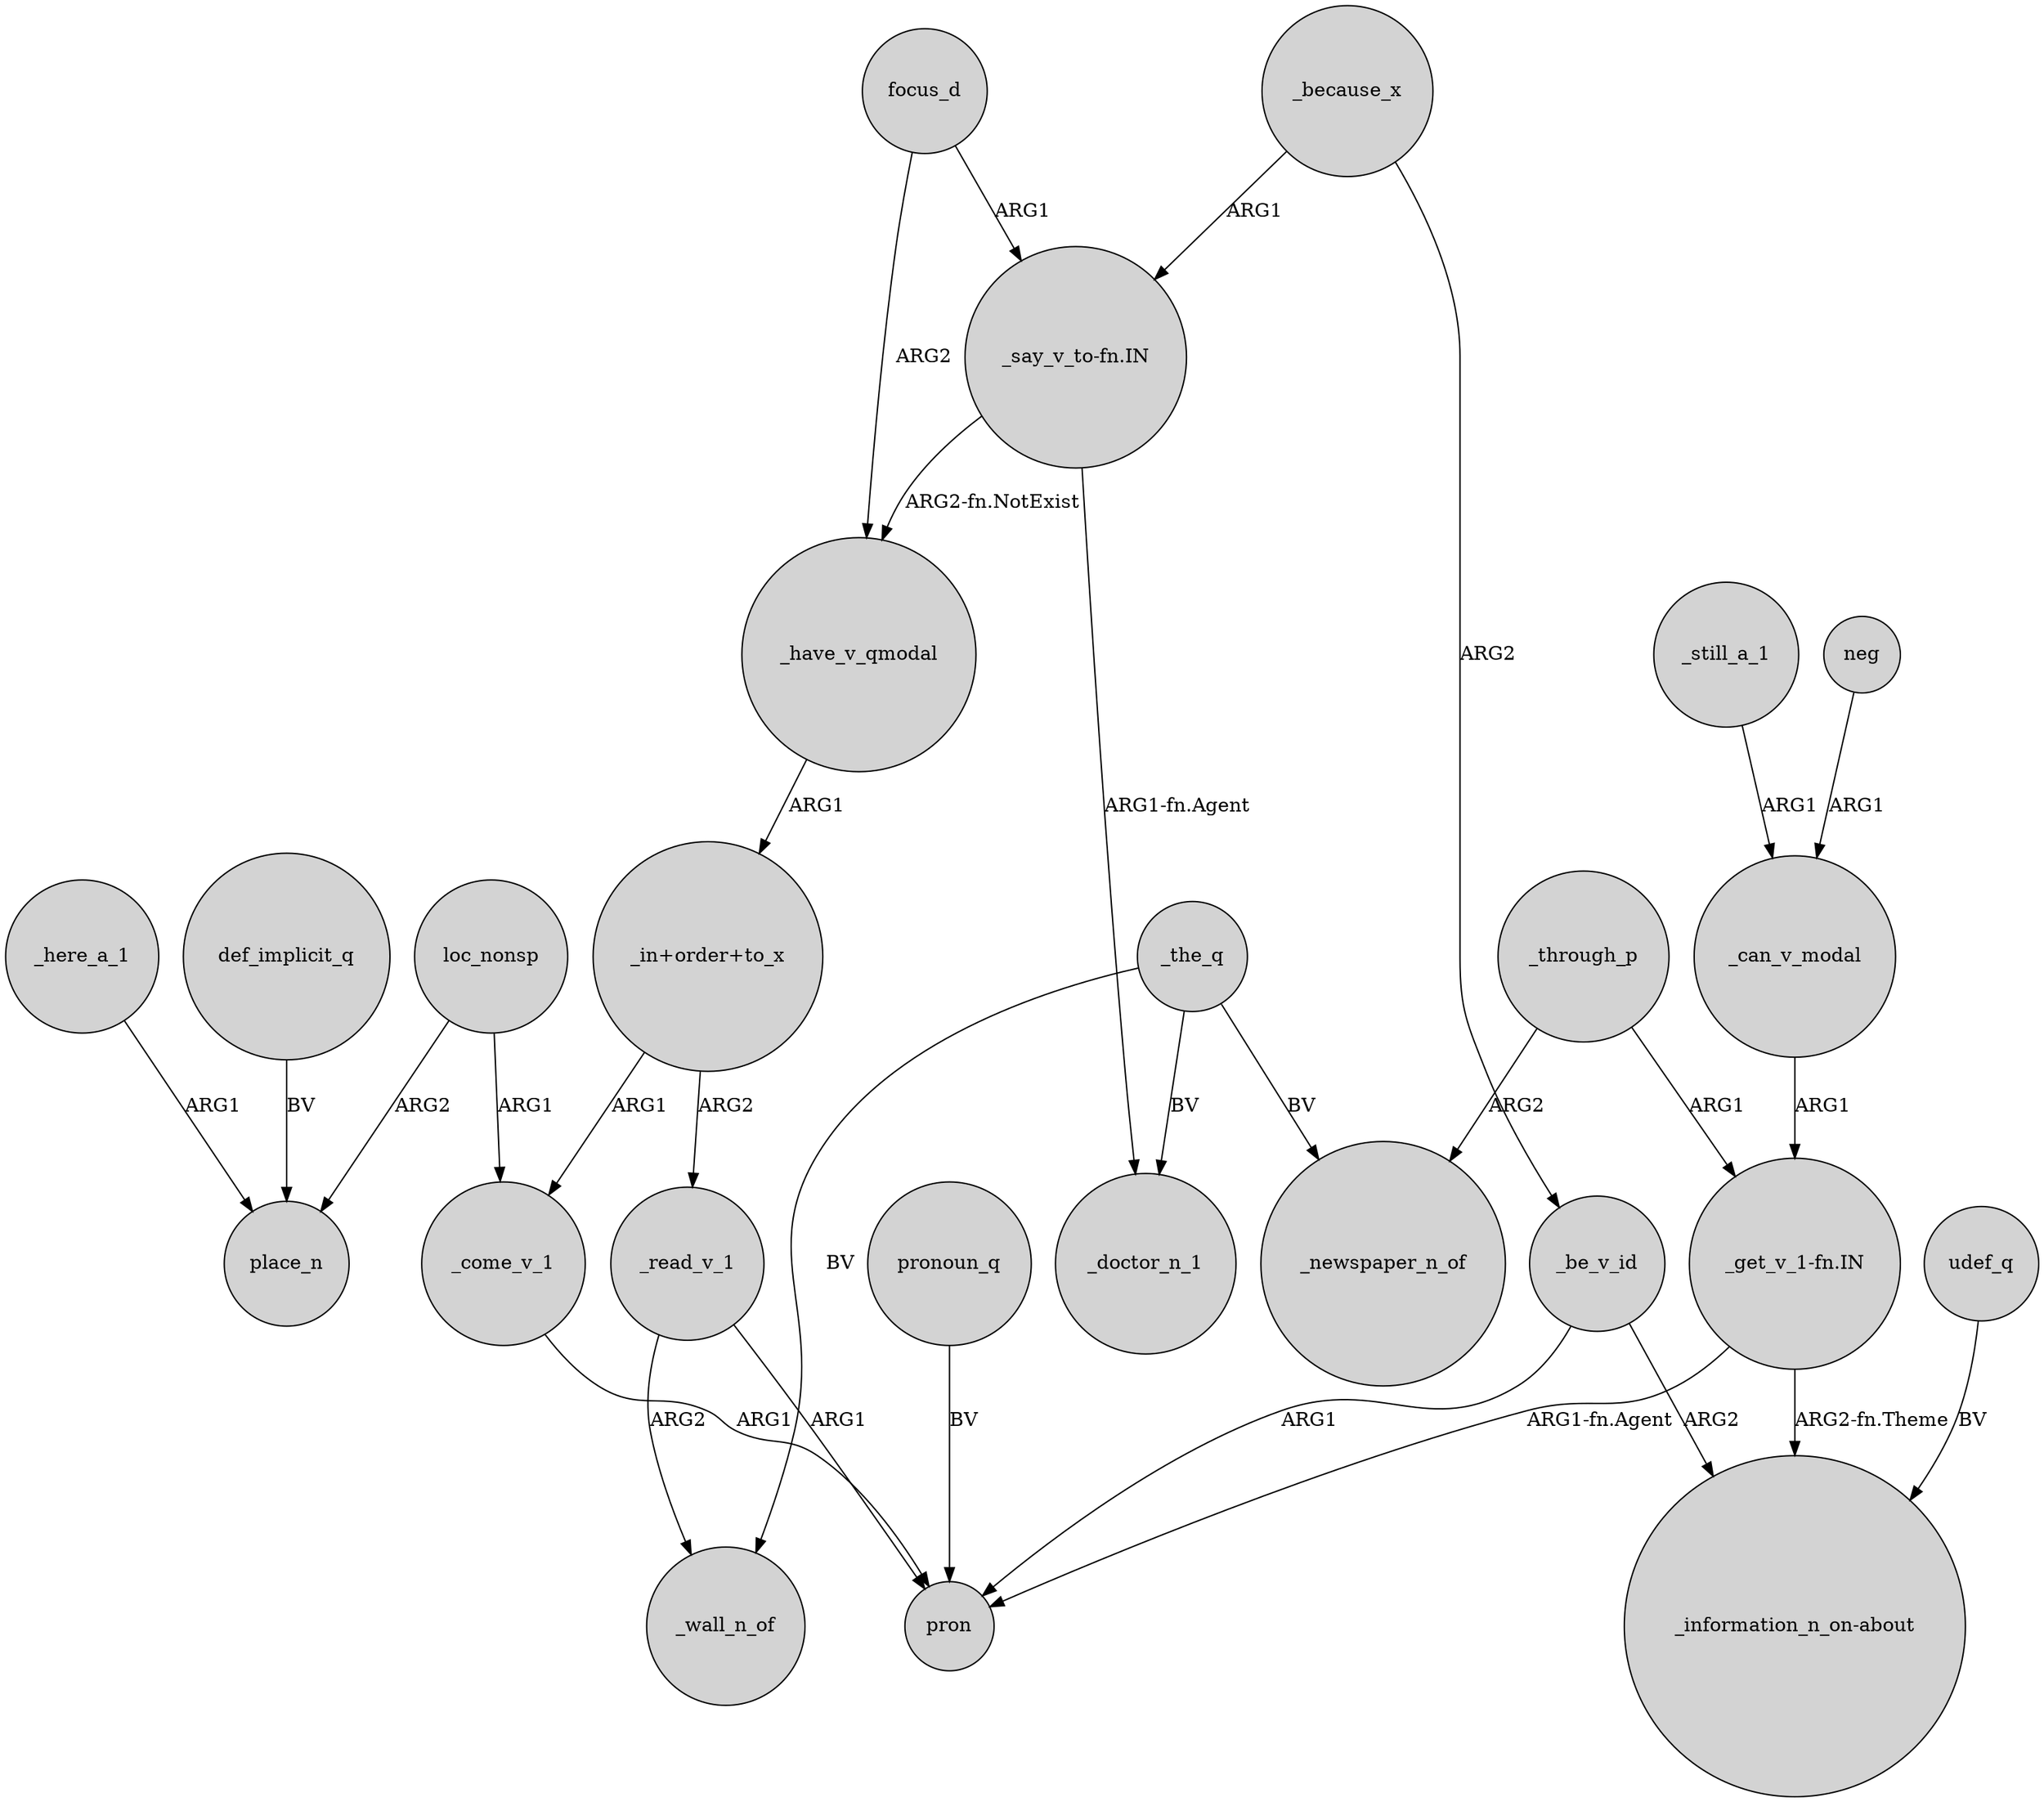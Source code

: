digraph {
	node [shape=circle style=filled]
	_here_a_1 -> place_n [label=ARG1]
	_the_q -> _doctor_n_1 [label=BV]
	focus_d -> _have_v_qmodal [label=ARG2]
	_still_a_1 -> _can_v_modal [label=ARG1]
	_the_q -> _wall_n_of [label=BV]
	_can_v_modal -> "_get_v_1-fn.IN" [label=ARG1]
	"_say_v_to-fn.IN" -> _doctor_n_1 [label="ARG1-fn.Agent"]
	def_implicit_q -> place_n [label=BV]
	"_in+order+to_x" -> _come_v_1 [label=ARG1]
	_be_v_id -> pron [label=ARG1]
	loc_nonsp -> _come_v_1 [label=ARG1]
	udef_q -> "_information_n_on-about" [label=BV]
	_have_v_qmodal -> "_in+order+to_x" [label=ARG1]
	pronoun_q -> pron [label=BV]
	_through_p -> "_get_v_1-fn.IN" [label=ARG1]
	_come_v_1 -> pron [label=ARG1]
	"_get_v_1-fn.IN" -> pron [label="ARG1-fn.Agent"]
	_be_v_id -> "_information_n_on-about" [label=ARG2]
	"_in+order+to_x" -> _read_v_1 [label=ARG2]
	_because_x -> _be_v_id [label=ARG2]
	loc_nonsp -> place_n [label=ARG2]
	_read_v_1 -> pron [label=ARG1]
	_read_v_1 -> _wall_n_of [label=ARG2]
	_the_q -> _newspaper_n_of [label=BV]
	_through_p -> _newspaper_n_of [label=ARG2]
	"_say_v_to-fn.IN" -> _have_v_qmodal [label="ARG2-fn.NotExist"]
	"_get_v_1-fn.IN" -> "_information_n_on-about" [label="ARG2-fn.Theme"]
	_because_x -> "_say_v_to-fn.IN" [label=ARG1]
	neg -> _can_v_modal [label=ARG1]
	focus_d -> "_say_v_to-fn.IN" [label=ARG1]
}
